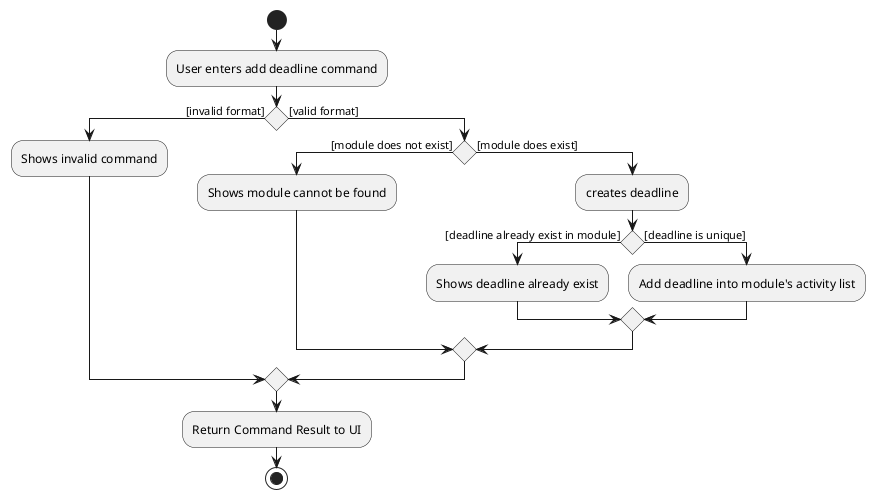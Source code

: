 @startuml
start
:User enters add deadline command;

if () then ([invalid format])
    :Shows invalid command;

else ([valid format])
    if () then ([module does not exist])
        :Shows module cannot be found;
    else ([module does exist])
        :creates deadline;
        if () then ([deadline already exist in module])
            :Shows deadline already exist;
        else ([deadline is unique])
            :Add deadline into module's activity list;
endif
endif
endif
:Return Command Result to UI;
stop
@enduml
